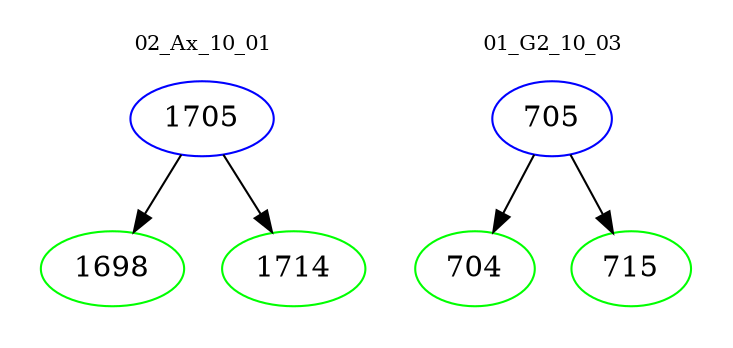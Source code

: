 digraph{
subgraph cluster_0 {
color = white
label = "02_Ax_10_01";
fontsize=10;
T0_1705 [label="1705", color="blue"]
T0_1705 -> T0_1698 [color="black"]
T0_1698 [label="1698", color="green"]
T0_1705 -> T0_1714 [color="black"]
T0_1714 [label="1714", color="green"]
}
subgraph cluster_1 {
color = white
label = "01_G2_10_03";
fontsize=10;
T1_705 [label="705", color="blue"]
T1_705 -> T1_704 [color="black"]
T1_704 [label="704", color="green"]
T1_705 -> T1_715 [color="black"]
T1_715 [label="715", color="green"]
}
}
